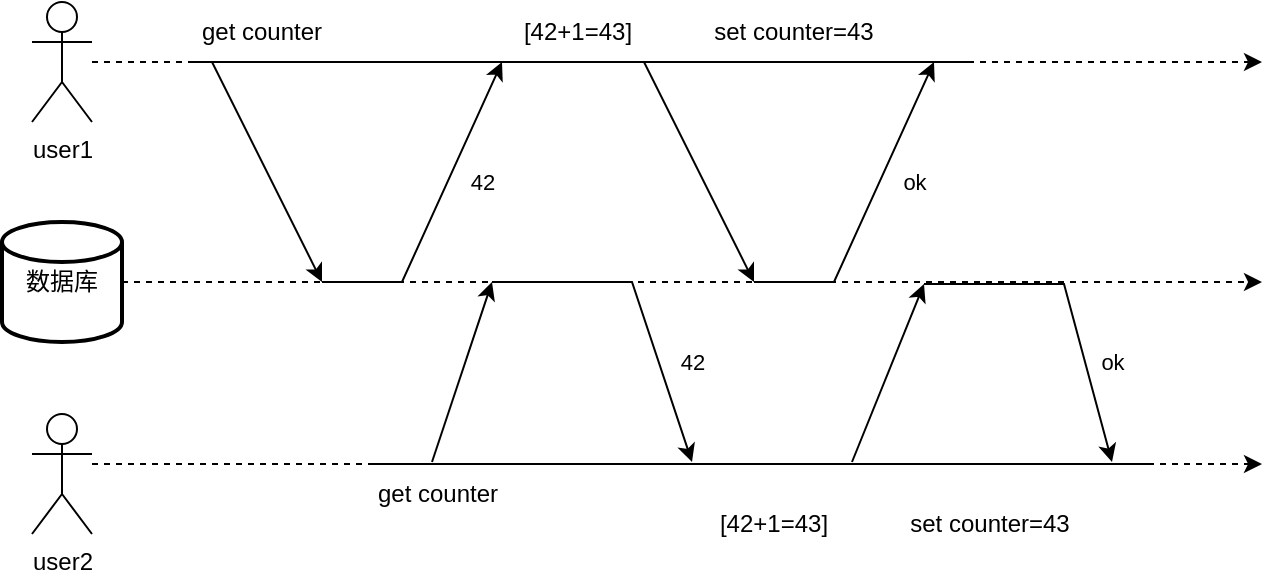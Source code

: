 <mxfile version="20.6.0" type="device"><diagram id="LRc36ns0YuP-6oPu5yml" name="2个客户端同时递增一个计数器"><mxGraphModel dx="942" dy="642" grid="1" gridSize="10" guides="1" tooltips="1" connect="1" arrows="1" fold="1" page="1" pageScale="1" pageWidth="827" pageHeight="1169" math="0" shadow="0"><root><mxCell id="0"/><mxCell id="1" parent="0"/><mxCell id="VnC67CGHFhY-Gwxr1H61-5" style="edgeStyle=orthogonalEdgeStyle;rounded=0;orthogonalLoop=1;jettySize=auto;html=1;endArrow=classic;endFill=1;dashed=1;" edge="1" parent="1" source="VnC67CGHFhY-Gwxr1H61-1"><mxGeometry relative="1" as="geometry"><mxPoint x="720" y="250" as="targetPoint"/></mxGeometry></mxCell><mxCell id="VnC67CGHFhY-Gwxr1H61-1" value="user1" style="shape=umlActor;verticalLabelPosition=bottom;verticalAlign=top;html=1;outlineConnect=0;" vertex="1" parent="1"><mxGeometry x="105" y="220" width="30" height="60" as="geometry"/></mxCell><mxCell id="VnC67CGHFhY-Gwxr1H61-6" style="edgeStyle=orthogonalEdgeStyle;rounded=0;orthogonalLoop=1;jettySize=auto;html=1;endArrow=classic;endFill=1;dashed=1;" edge="1" parent="1"><mxGeometry relative="1" as="geometry"><mxPoint x="720" y="451" as="targetPoint"/><mxPoint x="135" y="451" as="sourcePoint"/><Array as="points"><mxPoint x="695" y="451"/></Array></mxGeometry></mxCell><mxCell id="VnC67CGHFhY-Gwxr1H61-2" value="user2" style="shape=umlActor;verticalLabelPosition=bottom;verticalAlign=top;html=1;outlineConnect=0;" vertex="1" parent="1"><mxGeometry x="105" y="426" width="30" height="60" as="geometry"/></mxCell><mxCell id="VnC67CGHFhY-Gwxr1H61-3" value="数据库" style="strokeWidth=2;html=1;shape=mxgraph.flowchart.database;whiteSpace=wrap;" vertex="1" parent="1"><mxGeometry x="90" y="330" width="60" height="60" as="geometry"/></mxCell><mxCell id="VnC67CGHFhY-Gwxr1H61-4" value="" style="endArrow=classic;dashed=1;html=1;rounded=0;exitX=1;exitY=0.5;exitDx=0;exitDy=0;exitPerimeter=0;endFill=1;" edge="1" parent="1" source="VnC67CGHFhY-Gwxr1H61-3"><mxGeometry width="50" height="50" relative="1" as="geometry"><mxPoint x="335" y="380" as="sourcePoint"/><mxPoint x="720" y="360" as="targetPoint"/></mxGeometry></mxCell><mxCell id="VnC67CGHFhY-Gwxr1H61-7" value="" style="endArrow=classic;html=1;rounded=0;exitX=0.5;exitY=1;exitDx=0;exitDy=0;" edge="1" parent="1"><mxGeometry width="50" height="50" relative="1" as="geometry"><mxPoint x="195" y="250" as="sourcePoint"/><mxPoint x="250" y="360" as="targetPoint"/></mxGeometry></mxCell><mxCell id="VnC67CGHFhY-Gwxr1H61-8" value="get counter" style="text;html=1;strokeColor=none;fillColor=none;align=center;verticalAlign=middle;whiteSpace=wrap;rounded=0;" vertex="1" parent="1"><mxGeometry x="185" y="220" width="70" height="30" as="geometry"/></mxCell><mxCell id="VnC67CGHFhY-Gwxr1H61-9" value="42" style="endArrow=classic;html=1;rounded=0;" edge="1" parent="1"><mxGeometry x="0.273" y="-16" width="50" height="50" relative="1" as="geometry"><mxPoint x="250" y="360" as="sourcePoint"/><mxPoint x="340" y="250" as="targetPoint"/><Array as="points"><mxPoint x="290" y="360"/></Array><mxPoint as="offset"/></mxGeometry></mxCell><mxCell id="VnC67CGHFhY-Gwxr1H61-10" value="" style="endArrow=none;html=1;rounded=0;exitX=0;exitY=1;exitDx=0;exitDy=0;" edge="1" parent="1" source="VnC67CGHFhY-Gwxr1H61-8"><mxGeometry width="50" height="50" relative="1" as="geometry"><mxPoint x="335" y="370" as="sourcePoint"/><mxPoint x="575" y="250" as="targetPoint"/></mxGeometry></mxCell><mxCell id="VnC67CGHFhY-Gwxr1H61-11" value="[42+1=43]" style="text;html=1;strokeColor=none;fillColor=none;align=center;verticalAlign=middle;whiteSpace=wrap;rounded=0;" vertex="1" parent="1"><mxGeometry x="343" y="220" width="70" height="30" as="geometry"/></mxCell><mxCell id="VnC67CGHFhY-Gwxr1H61-12" value="set counter=43" style="text;html=1;strokeColor=none;fillColor=none;align=center;verticalAlign=middle;whiteSpace=wrap;rounded=0;" vertex="1" parent="1"><mxGeometry x="441" y="220" width="90" height="30" as="geometry"/></mxCell><mxCell id="VnC67CGHFhY-Gwxr1H61-13" value="" style="endArrow=classic;html=1;rounded=0;exitX=0.5;exitY=1;exitDx=0;exitDy=0;" edge="1" parent="1"><mxGeometry width="50" height="50" relative="1" as="geometry"><mxPoint x="411" y="250" as="sourcePoint"/><mxPoint x="466" y="360" as="targetPoint"/></mxGeometry></mxCell><mxCell id="VnC67CGHFhY-Gwxr1H61-14" value="ok" style="endArrow=classic;html=1;rounded=0;" edge="1" parent="1"><mxGeometry x="0.273" y="-16" width="50" height="50" relative="1" as="geometry"><mxPoint x="466" y="360" as="sourcePoint"/><mxPoint x="556" y="250" as="targetPoint"/><Array as="points"><mxPoint x="506" y="360"/></Array><mxPoint as="offset"/></mxGeometry></mxCell><mxCell id="VnC67CGHFhY-Gwxr1H61-15" value="" style="endArrow=classic;html=1;rounded=0;" edge="1" parent="1"><mxGeometry width="50" height="50" relative="1" as="geometry"><mxPoint x="305" y="450" as="sourcePoint"/><mxPoint x="335" y="360" as="targetPoint"/></mxGeometry></mxCell><mxCell id="VnC67CGHFhY-Gwxr1H61-16" value="42" style="endArrow=classic;html=1;rounded=0;" edge="1" parent="1"><mxGeometry x="0.425" y="16" width="50" height="50" relative="1" as="geometry"><mxPoint x="335" y="360" as="sourcePoint"/><mxPoint x="435" y="450" as="targetPoint"/><Array as="points"><mxPoint x="405" y="360"/></Array><mxPoint as="offset"/></mxGeometry></mxCell><mxCell id="VnC67CGHFhY-Gwxr1H61-17" value="get counter" style="text;html=1;strokeColor=none;fillColor=none;align=center;verticalAlign=middle;whiteSpace=wrap;rounded=0;" vertex="1" parent="1"><mxGeometry x="273" y="451" width="70" height="30" as="geometry"/></mxCell><mxCell id="VnC67CGHFhY-Gwxr1H61-18" value="[42+1=43]" style="text;html=1;strokeColor=none;fillColor=none;align=center;verticalAlign=middle;whiteSpace=wrap;rounded=0;" vertex="1" parent="1"><mxGeometry x="441" y="466" width="70" height="30" as="geometry"/></mxCell><mxCell id="VnC67CGHFhY-Gwxr1H61-19" value="set counter=43" style="text;html=1;strokeColor=none;fillColor=none;align=center;verticalAlign=middle;whiteSpace=wrap;rounded=0;" vertex="1" parent="1"><mxGeometry x="539" y="466" width="90" height="30" as="geometry"/></mxCell><mxCell id="VnC67CGHFhY-Gwxr1H61-20" value="" style="endArrow=classic;html=1;rounded=0;" edge="1" parent="1"><mxGeometry width="50" height="50" relative="1" as="geometry"><mxPoint x="515" y="450" as="sourcePoint"/><mxPoint x="551" y="361" as="targetPoint"/></mxGeometry></mxCell><mxCell id="VnC67CGHFhY-Gwxr1H61-21" value="ok" style="endArrow=classic;html=1;rounded=0;" edge="1" parent="1"><mxGeometry x="0.405" y="13" width="50" height="50" relative="1" as="geometry"><mxPoint x="551" y="361" as="sourcePoint"/><mxPoint x="645" y="450" as="targetPoint"/><Array as="points"><mxPoint x="621" y="361"/></Array><mxPoint as="offset"/></mxGeometry></mxCell><mxCell id="VnC67CGHFhY-Gwxr1H61-22" value="" style="endArrow=none;html=1;rounded=0;exitX=0;exitY=1;exitDx=0;exitDy=0;" edge="1" parent="1"><mxGeometry width="50" height="50" relative="1" as="geometry"><mxPoint x="273" y="451" as="sourcePoint"/><mxPoint x="663" y="451" as="targetPoint"/></mxGeometry></mxCell></root></mxGraphModel></diagram></mxfile>